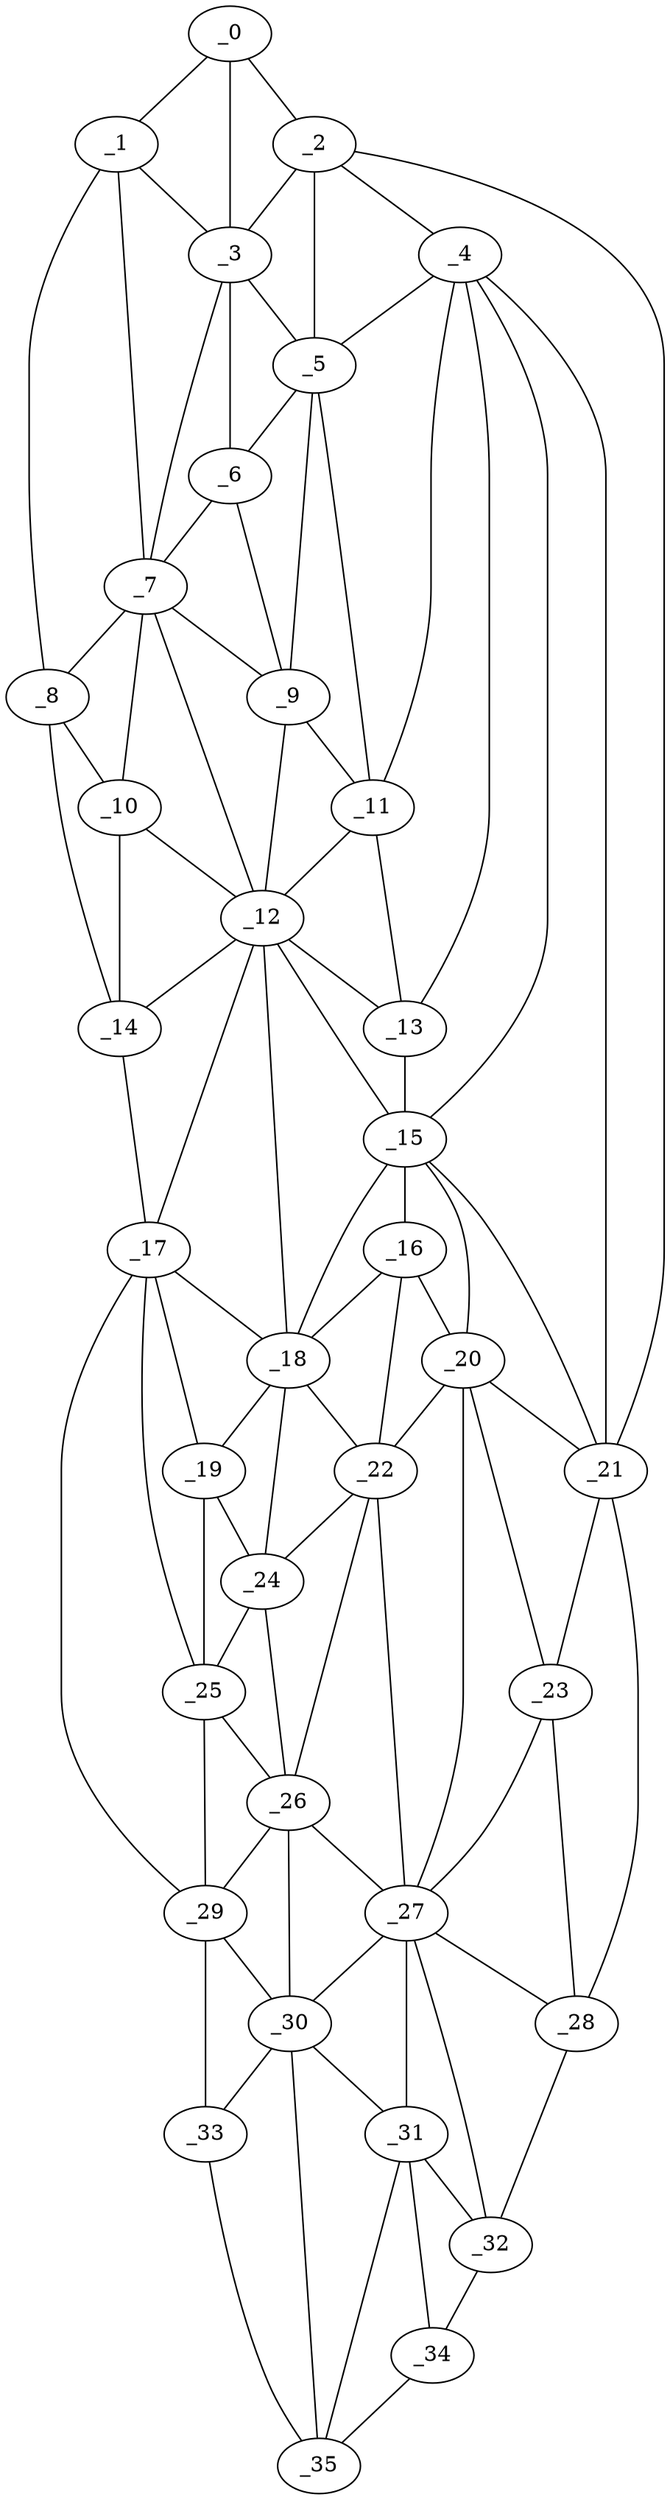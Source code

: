 graph "obj19__150.gxl" {
	_0	 [x=8,
		y=53];
	_1	 [x=22,
		y=82];
	_0 -- _1	 [valence=1];
	_2	 [x=24,
		y=50];
	_0 -- _2	 [valence=1];
	_3	 [x=27,
		y=66];
	_0 -- _3	 [valence=1];
	_1 -- _3	 [valence=2];
	_7	 [x=33,
		y=75];
	_1 -- _7	 [valence=2];
	_8	 [x=36,
		y=89];
	_1 -- _8	 [valence=1];
	_2 -- _3	 [valence=2];
	_4	 [x=30,
		y=53];
	_2 -- _4	 [valence=2];
	_5	 [x=31,
		y=58];
	_2 -- _5	 [valence=2];
	_21	 [x=83,
		y=41];
	_2 -- _21	 [valence=1];
	_3 -- _5	 [valence=1];
	_6	 [x=32,
		y=65];
	_3 -- _6	 [valence=2];
	_3 -- _7	 [valence=2];
	_4 -- _5	 [valence=2];
	_11	 [x=45,
		y=63];
	_4 -- _11	 [valence=2];
	_13	 [x=49,
		y=62];
	_4 -- _13	 [valence=2];
	_15	 [x=63,
		y=60];
	_4 -- _15	 [valence=2];
	_4 -- _21	 [valence=2];
	_5 -- _6	 [valence=2];
	_9	 [x=39,
		y=64];
	_5 -- _9	 [valence=1];
	_5 -- _11	 [valence=2];
	_6 -- _7	 [valence=2];
	_6 -- _9	 [valence=2];
	_7 -- _8	 [valence=2];
	_7 -- _9	 [valence=1];
	_10	 [x=42,
		y=79];
	_7 -- _10	 [valence=2];
	_12	 [x=47,
		y=73];
	_7 -- _12	 [valence=2];
	_8 -- _10	 [valence=1];
	_14	 [x=49,
		y=90];
	_8 -- _14	 [valence=1];
	_9 -- _11	 [valence=1];
	_9 -- _12	 [valence=2];
	_10 -- _12	 [valence=1];
	_10 -- _14	 [valence=2];
	_11 -- _12	 [valence=2];
	_11 -- _13	 [valence=2];
	_12 -- _13	 [valence=2];
	_12 -- _14	 [valence=1];
	_12 -- _15	 [valence=2];
	_17	 [x=66,
		y=87];
	_12 -- _17	 [valence=2];
	_18	 [x=70,
		y=74];
	_12 -- _18	 [valence=1];
	_13 -- _15	 [valence=2];
	_14 -- _17	 [valence=1];
	_16	 [x=66,
		y=60];
	_15 -- _16	 [valence=2];
	_15 -- _18	 [valence=2];
	_20	 [x=82,
		y=46];
	_15 -- _20	 [valence=1];
	_15 -- _21	 [valence=2];
	_16 -- _18	 [valence=1];
	_16 -- _20	 [valence=2];
	_22	 [x=86,
		y=63];
	_16 -- _22	 [valence=1];
	_17 -- _18	 [valence=2];
	_19	 [x=74,
		y=82];
	_17 -- _19	 [valence=1];
	_25	 [x=94,
		y=78];
	_17 -- _25	 [valence=2];
	_29	 [x=106,
		y=79];
	_17 -- _29	 [valence=1];
	_18 -- _19	 [valence=2];
	_18 -- _22	 [valence=2];
	_24	 [x=92,
		y=70];
	_18 -- _24	 [valence=1];
	_19 -- _24	 [valence=1];
	_19 -- _25	 [valence=2];
	_20 -- _21	 [valence=2];
	_20 -- _22	 [valence=2];
	_23	 [x=92,
		y=40];
	_20 -- _23	 [valence=1];
	_27	 [x=102,
		y=54];
	_20 -- _27	 [valence=2];
	_21 -- _23	 [valence=1];
	_28	 [x=104,
		y=38];
	_21 -- _28	 [valence=1];
	_22 -- _24	 [valence=2];
	_26	 [x=100,
		y=68];
	_22 -- _26	 [valence=2];
	_22 -- _27	 [valence=1];
	_23 -- _27	 [valence=2];
	_23 -- _28	 [valence=2];
	_24 -- _25	 [valence=2];
	_24 -- _26	 [valence=1];
	_25 -- _26	 [valence=2];
	_25 -- _29	 [valence=1];
	_26 -- _27	 [valence=2];
	_26 -- _29	 [valence=1];
	_30	 [x=109,
		y=67];
	_26 -- _30	 [valence=2];
	_27 -- _28	 [valence=2];
	_27 -- _30	 [valence=2];
	_31	 [x=110,
		y=53];
	_27 -- _31	 [valence=1];
	_32	 [x=111,
		y=43];
	_27 -- _32	 [valence=2];
	_28 -- _32	 [valence=1];
	_29 -- _30	 [valence=1];
	_33	 [x=115,
		y=76];
	_29 -- _33	 [valence=1];
	_30 -- _31	 [valence=2];
	_30 -- _33	 [valence=1];
	_35	 [x=122,
		y=59];
	_30 -- _35	 [valence=2];
	_31 -- _32	 [valence=2];
	_34	 [x=119,
		y=49];
	_31 -- _34	 [valence=1];
	_31 -- _35	 [valence=1];
	_32 -- _34	 [valence=1];
	_33 -- _35	 [valence=1];
	_34 -- _35	 [valence=1];
}
